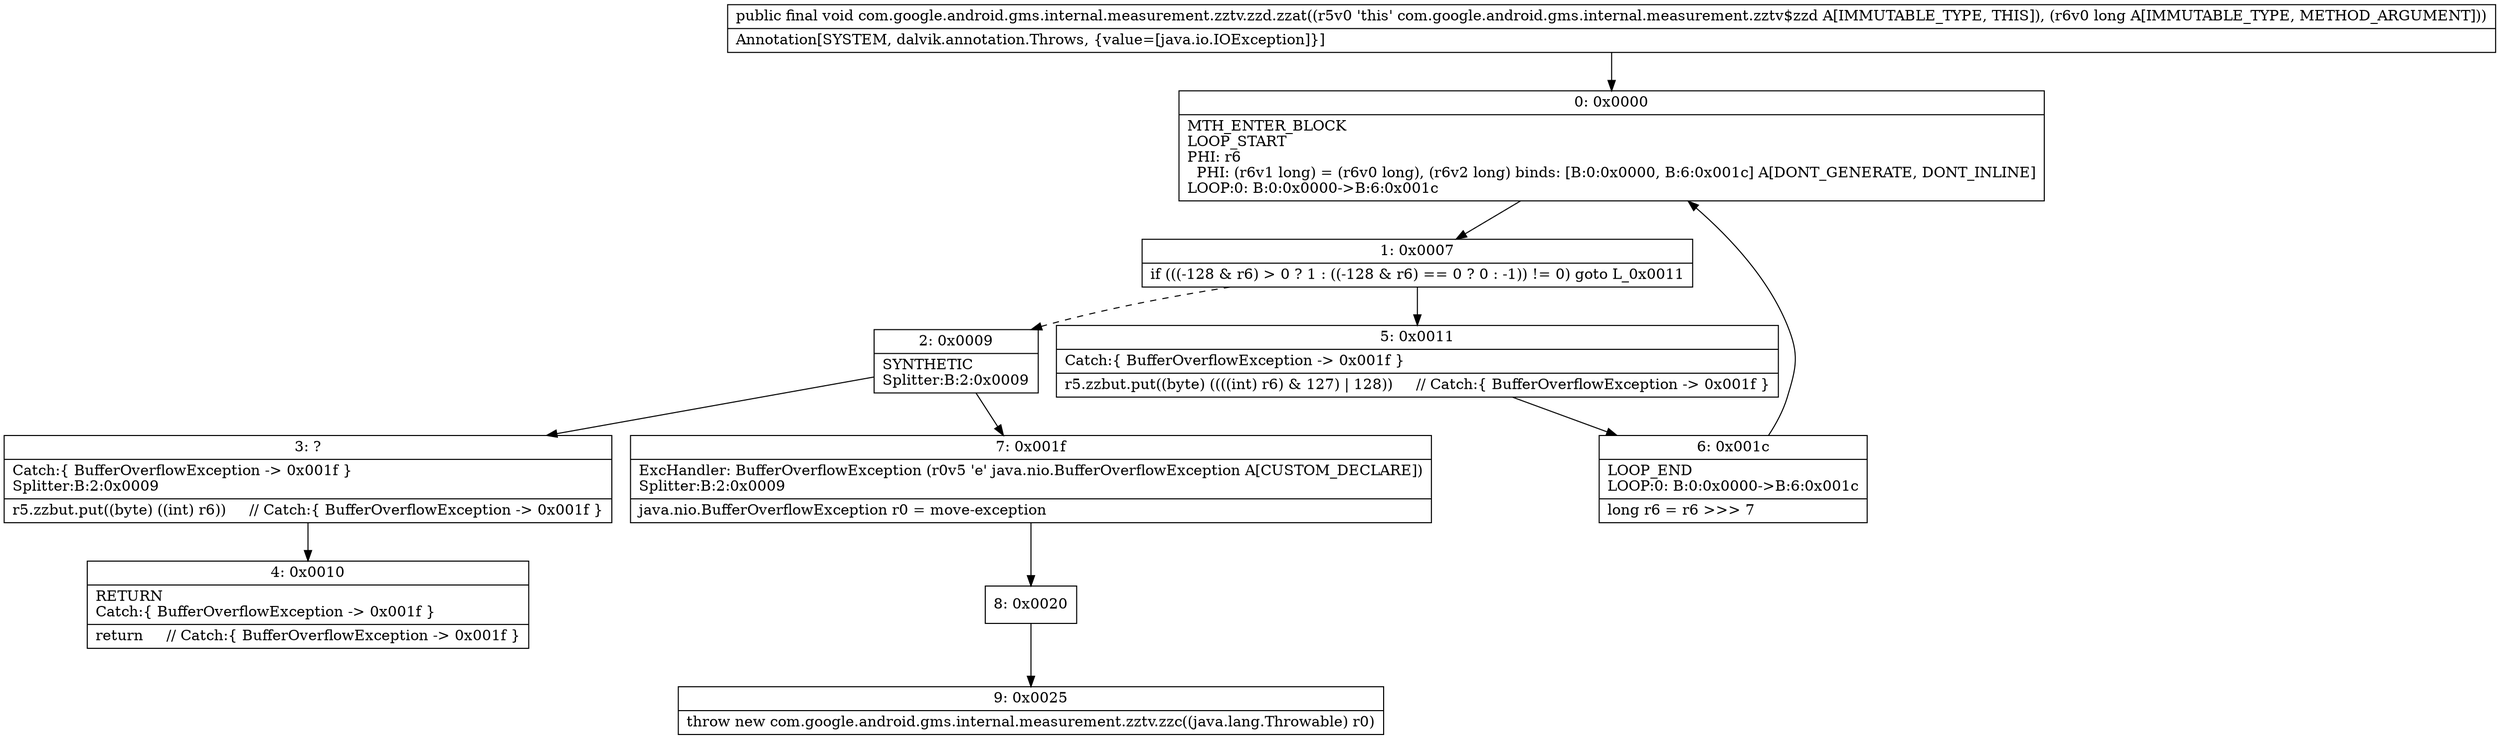 digraph "CFG forcom.google.android.gms.internal.measurement.zztv.zzd.zzat(J)V" {
Node_0 [shape=record,label="{0\:\ 0x0000|MTH_ENTER_BLOCK\lLOOP_START\lPHI: r6 \l  PHI: (r6v1 long) = (r6v0 long), (r6v2 long) binds: [B:0:0x0000, B:6:0x001c] A[DONT_GENERATE, DONT_INLINE]\lLOOP:0: B:0:0x0000\-\>B:6:0x001c\l}"];
Node_1 [shape=record,label="{1\:\ 0x0007|if (((\-128 & r6) \> 0 ? 1 : ((\-128 & r6) == 0 ? 0 : \-1)) != 0) goto L_0x0011\l}"];
Node_2 [shape=record,label="{2\:\ 0x0009|SYNTHETIC\lSplitter:B:2:0x0009\l}"];
Node_3 [shape=record,label="{3\:\ ?|Catch:\{ BufferOverflowException \-\> 0x001f \}\lSplitter:B:2:0x0009\l|r5.zzbut.put((byte) ((int) r6))     \/\/ Catch:\{ BufferOverflowException \-\> 0x001f \}\l}"];
Node_4 [shape=record,label="{4\:\ 0x0010|RETURN\lCatch:\{ BufferOverflowException \-\> 0x001f \}\l|return     \/\/ Catch:\{ BufferOverflowException \-\> 0x001f \}\l}"];
Node_5 [shape=record,label="{5\:\ 0x0011|Catch:\{ BufferOverflowException \-\> 0x001f \}\l|r5.zzbut.put((byte) ((((int) r6) & 127) \| 128))     \/\/ Catch:\{ BufferOverflowException \-\> 0x001f \}\l}"];
Node_6 [shape=record,label="{6\:\ 0x001c|LOOP_END\lLOOP:0: B:0:0x0000\-\>B:6:0x001c\l|long r6 = r6 \>\>\> 7\l}"];
Node_7 [shape=record,label="{7\:\ 0x001f|ExcHandler: BufferOverflowException (r0v5 'e' java.nio.BufferOverflowException A[CUSTOM_DECLARE])\lSplitter:B:2:0x0009\l|java.nio.BufferOverflowException r0 = move\-exception\l}"];
Node_8 [shape=record,label="{8\:\ 0x0020}"];
Node_9 [shape=record,label="{9\:\ 0x0025|throw new com.google.android.gms.internal.measurement.zztv.zzc((java.lang.Throwable) r0)\l}"];
MethodNode[shape=record,label="{public final void com.google.android.gms.internal.measurement.zztv.zzd.zzat((r5v0 'this' com.google.android.gms.internal.measurement.zztv$zzd A[IMMUTABLE_TYPE, THIS]), (r6v0 long A[IMMUTABLE_TYPE, METHOD_ARGUMENT]))  | Annotation[SYSTEM, dalvik.annotation.Throws, \{value=[java.io.IOException]\}]\l}"];
MethodNode -> Node_0;
Node_0 -> Node_1;
Node_1 -> Node_2[style=dashed];
Node_1 -> Node_5;
Node_2 -> Node_3;
Node_2 -> Node_7;
Node_3 -> Node_4;
Node_5 -> Node_6;
Node_6 -> Node_0;
Node_7 -> Node_8;
Node_8 -> Node_9;
}

